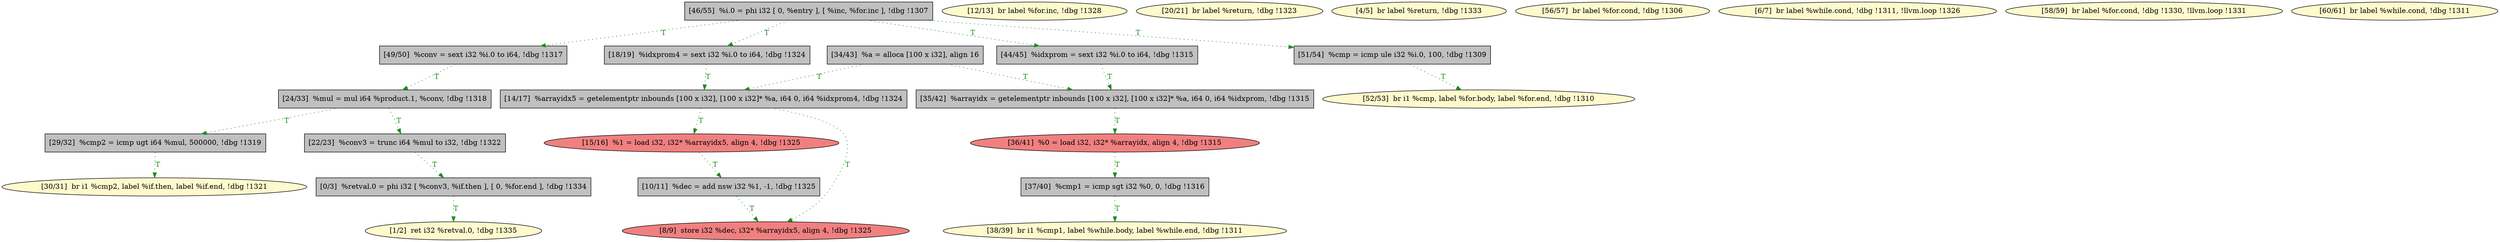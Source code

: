 
digraph G {


node102 [fillcolor=grey,label="[22/23]  %conv3 = trunc i64 %mul to i32, !dbg !1322",shape=rectangle,style=filled ]
node103 [fillcolor=lemonchiffon,label="[1/2]  ret i32 %retval.0, !dbg !1335",shape=ellipse,style=filled ]
node97 [fillcolor=lemonchiffon,label="[12/13]  br label %for.inc, !dbg !1328",shape=ellipse,style=filled ]
node100 [fillcolor=lemonchiffon,label="[20/21]  br label %return, !dbg !1323",shape=ellipse,style=filled ]
node96 [fillcolor=lemonchiffon,label="[52/53]  br i1 %cmp, label %for.body, label %for.end, !dbg !1310",shape=ellipse,style=filled ]
node101 [fillcolor=lightcoral,label="[15/16]  %1 = load i32, i32* %arrayidx5, align 4, !dbg !1325",shape=ellipse,style=filled ]
node98 [fillcolor=grey,label="[14/17]  %arrayidx5 = getelementptr inbounds [100 x i32], [100 x i32]* %a, i64 0, i64 %idxprom4, !dbg !1324",shape=rectangle,style=filled ]
node95 [fillcolor=lemonchiffon,label="[38/39]  br i1 %cmp1, label %while.body, label %while.end, !dbg !1311",shape=ellipse,style=filled ]
node93 [fillcolor=lemonchiffon,label="[4/5]  br label %return, !dbg !1333",shape=ellipse,style=filled ]
node87 [fillcolor=grey,label="[24/33]  %mul = mul i64 %product.1, %conv, !dbg !1318",shape=rectangle,style=filled ]
node104 [fillcolor=grey,label="[46/55]  %i.0 = phi i32 [ 0, %entry ], [ %inc, %for.inc ], !dbg !1307",shape=rectangle,style=filled ]
node92 [fillcolor=grey,label="[0/3]  %retval.0 = phi i32 [ %conv3, %if.then ], [ 0, %for.end ], !dbg !1334",shape=rectangle,style=filled ]
node94 [fillcolor=grey,label="[34/43]  %a = alloca [100 x i32], align 16",shape=rectangle,style=filled ]
node82 [fillcolor=lemonchiffon,label="[56/57]  br label %for.cond, !dbg !1306",shape=ellipse,style=filled ]
node99 [fillcolor=grey,label="[18/19]  %idxprom4 = sext i32 %i.0 to i64, !dbg !1324",shape=rectangle,style=filled ]
node89 [fillcolor=lemonchiffon,label="[6/7]  br label %while.cond, !dbg !1311, !llvm.loop !1326",shape=ellipse,style=filled ]
node80 [fillcolor=grey,label="[51/54]  %cmp = icmp ule i32 %i.0, 100, !dbg !1309",shape=rectangle,style=filled ]
node79 [fillcolor=lemonchiffon,label="[58/59]  br label %for.cond, !dbg !1330, !llvm.loop !1331",shape=ellipse,style=filled ]
node77 [fillcolor=grey,label="[29/32]  %cmp2 = icmp ugt i64 %mul, 500000, !dbg !1319",shape=rectangle,style=filled ]
node78 [fillcolor=grey,label="[37/40]  %cmp1 = icmp sgt i32 %0, 0, !dbg !1316",shape=rectangle,style=filled ]
node83 [fillcolor=lightcoral,label="[36/41]  %0 = load i32, i32* %arrayidx, align 4, !dbg !1315",shape=ellipse,style=filled ]
node81 [fillcolor=lemonchiffon,label="[30/31]  br i1 %cmp2, label %if.then, label %if.end, !dbg !1321",shape=ellipse,style=filled ]
node84 [fillcolor=grey,label="[44/45]  %idxprom = sext i32 %i.0 to i64, !dbg !1315",shape=rectangle,style=filled ]
node86 [fillcolor=lemonchiffon,label="[60/61]  br label %while.cond, !dbg !1311",shape=ellipse,style=filled ]
node85 [fillcolor=grey,label="[49/50]  %conv = sext i32 %i.0 to i64, !dbg !1317",shape=rectangle,style=filled ]
node88 [fillcolor=grey,label="[35/42]  %arrayidx = getelementptr inbounds [100 x i32], [100 x i32]* %a, i64 0, i64 %idxprom, !dbg !1315",shape=rectangle,style=filled ]
node90 [fillcolor=grey,label="[10/11]  %dec = add nsw i32 %1, -1, !dbg !1325",shape=rectangle,style=filled ]
node91 [fillcolor=lightcoral,label="[8/9]  store i32 %dec, i32* %arrayidx5, align 4, !dbg !1325",shape=ellipse,style=filled ]

node87->node102 [style=dotted,color=forestgreen,label="T",fontcolor=forestgreen ]
node88->node83 [style=dotted,color=forestgreen,label="T",fontcolor=forestgreen ]
node101->node90 [style=dotted,color=forestgreen,label="T",fontcolor=forestgreen ]
node85->node87 [style=dotted,color=forestgreen,label="T",fontcolor=forestgreen ]
node94->node98 [style=dotted,color=forestgreen,label="T",fontcolor=forestgreen ]
node99->node98 [style=dotted,color=forestgreen,label="T",fontcolor=forestgreen ]
node104->node80 [style=dotted,color=forestgreen,label="T",fontcolor=forestgreen ]
node84->node88 [style=dotted,color=forestgreen,label="T",fontcolor=forestgreen ]
node83->node78 [style=dotted,color=forestgreen,label="T",fontcolor=forestgreen ]
node78->node95 [style=dotted,color=forestgreen,label="T",fontcolor=forestgreen ]
node104->node84 [style=dotted,color=forestgreen,label="T",fontcolor=forestgreen ]
node104->node85 [style=dotted,color=forestgreen,label="T",fontcolor=forestgreen ]
node92->node103 [style=dotted,color=forestgreen,label="T",fontcolor=forestgreen ]
node80->node96 [style=dotted,color=forestgreen,label="T",fontcolor=forestgreen ]
node90->node91 [style=dotted,color=forestgreen,label="T",fontcolor=forestgreen ]
node104->node99 [style=dotted,color=forestgreen,label="T",fontcolor=forestgreen ]
node87->node77 [style=dotted,color=forestgreen,label="T",fontcolor=forestgreen ]
node102->node92 [style=dotted,color=forestgreen,label="T",fontcolor=forestgreen ]
node98->node101 [style=dotted,color=forestgreen,label="T",fontcolor=forestgreen ]
node98->node91 [style=dotted,color=forestgreen,label="T",fontcolor=forestgreen ]
node77->node81 [style=dotted,color=forestgreen,label="T",fontcolor=forestgreen ]
node94->node88 [style=dotted,color=forestgreen,label="T",fontcolor=forestgreen ]


}
